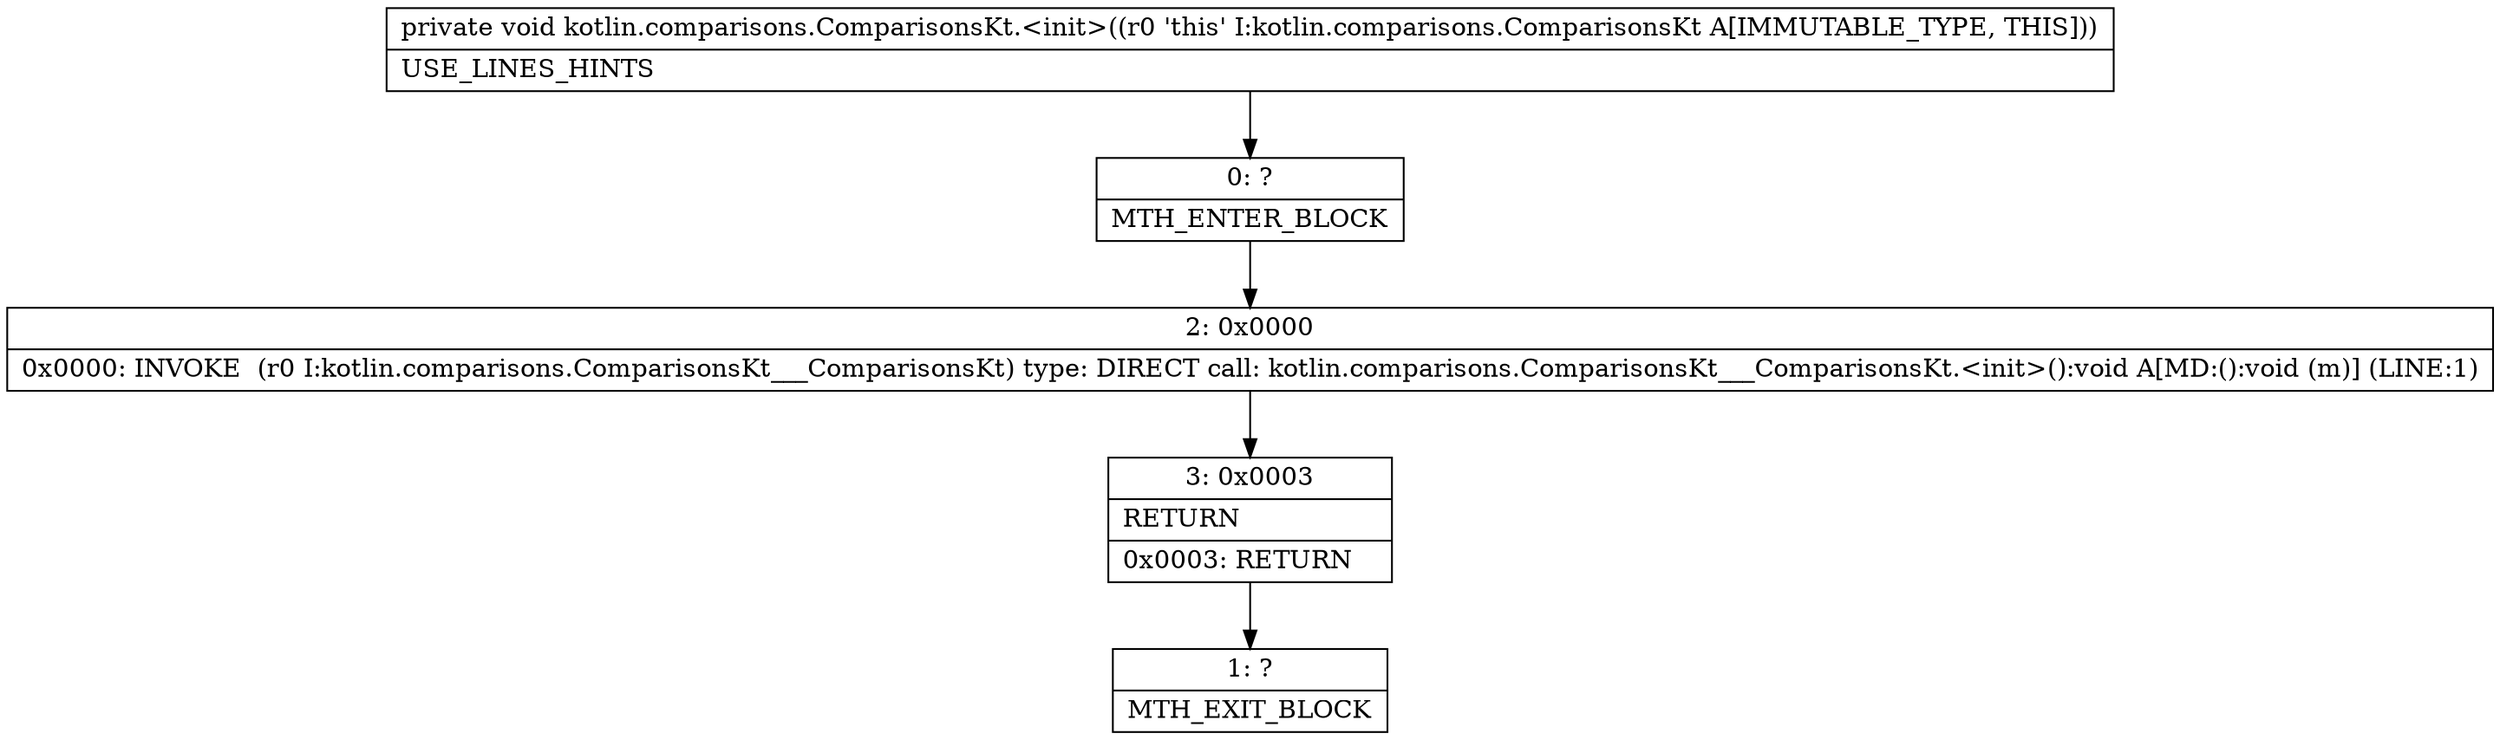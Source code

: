 digraph "CFG forkotlin.comparisons.ComparisonsKt.\<init\>()V" {
Node_0 [shape=record,label="{0\:\ ?|MTH_ENTER_BLOCK\l}"];
Node_2 [shape=record,label="{2\:\ 0x0000|0x0000: INVOKE  (r0 I:kotlin.comparisons.ComparisonsKt___ComparisonsKt) type: DIRECT call: kotlin.comparisons.ComparisonsKt___ComparisonsKt.\<init\>():void A[MD:():void (m)] (LINE:1)\l}"];
Node_3 [shape=record,label="{3\:\ 0x0003|RETURN\l|0x0003: RETURN   \l}"];
Node_1 [shape=record,label="{1\:\ ?|MTH_EXIT_BLOCK\l}"];
MethodNode[shape=record,label="{private void kotlin.comparisons.ComparisonsKt.\<init\>((r0 'this' I:kotlin.comparisons.ComparisonsKt A[IMMUTABLE_TYPE, THIS]))  | USE_LINES_HINTS\l}"];
MethodNode -> Node_0;Node_0 -> Node_2;
Node_2 -> Node_3;
Node_3 -> Node_1;
}

